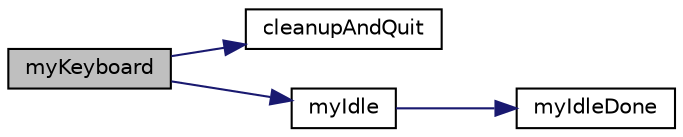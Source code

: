digraph "myKeyboard"
{
  edge [fontname="Helvetica",fontsize="10",labelfontname="Helvetica",labelfontsize="10"];
  node [fontname="Helvetica",fontsize="10",shape=record];
  rankdir="LR";
  Node1 [label="myKeyboard",height=0.2,width=0.4,color="black", fillcolor="grey75", style="filled", fontcolor="black"];
  Node1 -> Node2 [color="midnightblue",fontsize="10",style="solid",fontname="Helvetica"];
  Node2 [label="cleanupAndQuit",height=0.2,width=0.4,color="black", fillcolor="white", style="filled",URL="$playMovie__main_8cpp.html#ab5774c0c168c63ad4c75e9bf6f09e72b"];
  Node1 -> Node3 [color="midnightblue",fontsize="10",style="solid",fontname="Helvetica"];
  Node3 [label="myIdle",height=0.2,width=0.4,color="black", fillcolor="white", style="filled",URL="$playMovie__main_8cpp.html#a8b6b5874f18eb288af28f2ea8dc37afd"];
  Node3 -> Node4 [color="midnightblue",fontsize="10",style="solid",fontname="Helvetica"];
  Node4 [label="myIdleDone",height=0.2,width=0.4,color="black", fillcolor="white", style="filled",URL="$playMovie__main_8cpp.html#aecb76b76a1aa99390ebe7615612927dd"];
}
